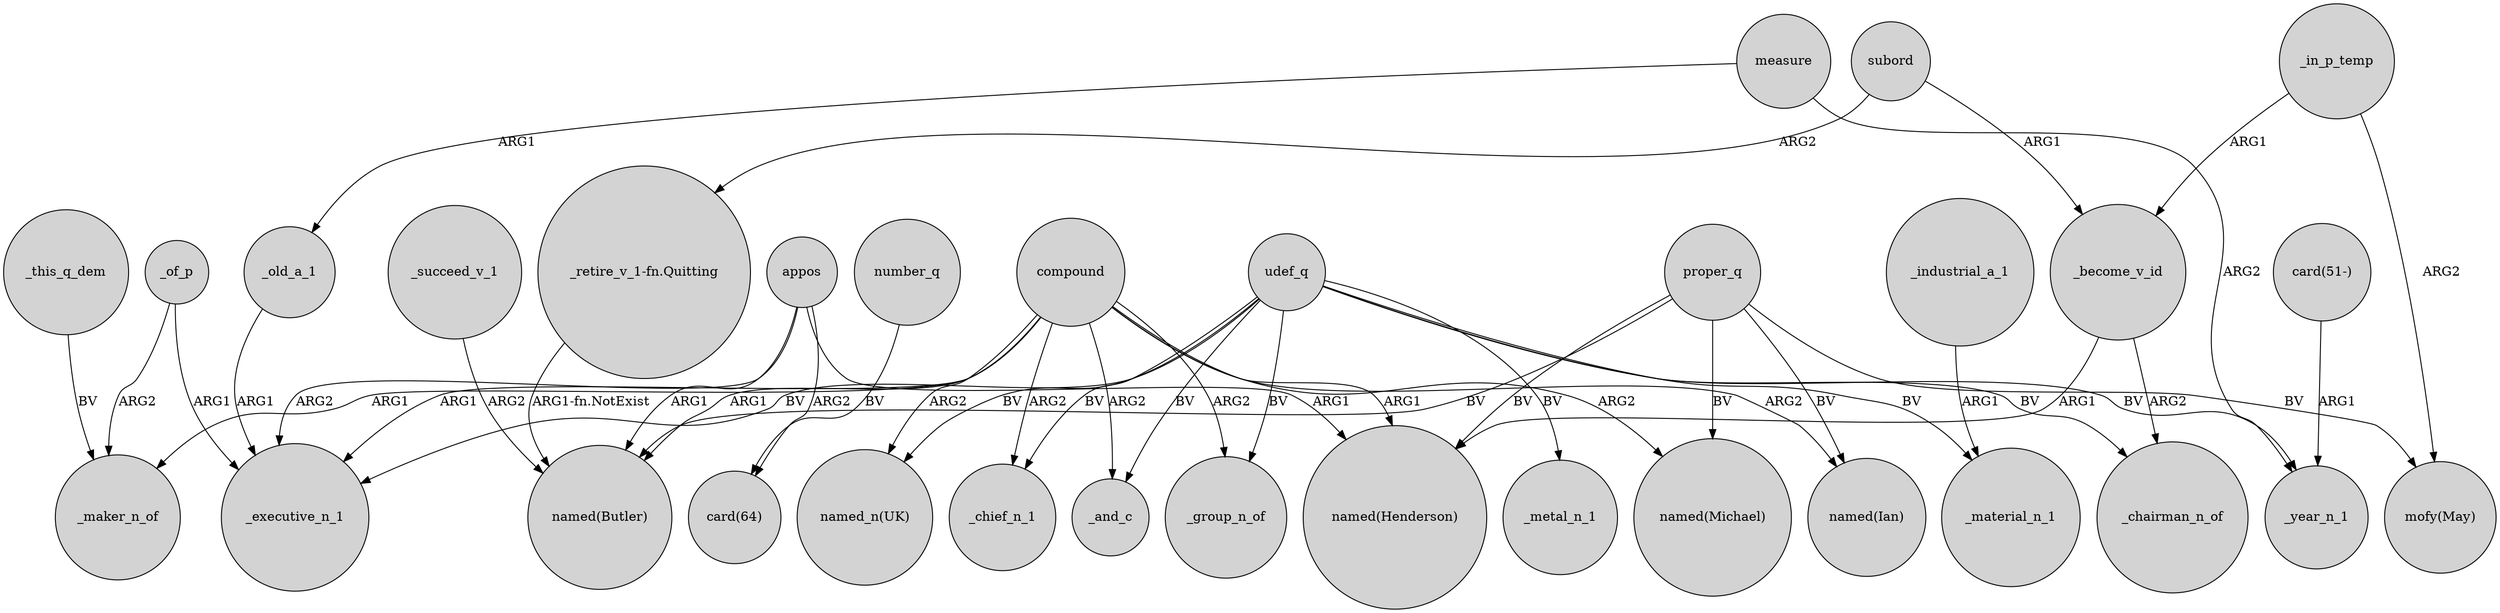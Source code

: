 digraph {
	node [shape=circle style=filled]
	_succeed_v_1 -> "named(Butler)" [label=ARG2]
	_of_p -> _executive_n_1 [label=ARG1]
	udef_q -> "named_n(UK)" [label=BV]
	_old_a_1 -> _executive_n_1 [label=ARG1]
	udef_q -> _executive_n_1 [label=BV]
	measure -> _year_n_1 [label=ARG2]
	appos -> _executive_n_1 [label=ARG2]
	compound -> _executive_n_1 [label=ARG1]
	_of_p -> _maker_n_of [label=ARG2]
	compound -> _maker_n_of [label=ARG1]
	proper_q -> "mofy(May)" [label=BV]
	_industrial_a_1 -> _material_n_1 [label=ARG1]
	appos -> "card(64)" [label=ARG2]
	compound -> "named(Butler)" [label=ARG1]
	_in_p_temp -> "mofy(May)" [label=ARG2]
	"card(51-)" -> _year_n_1 [label=ARG1]
	proper_q -> "named(Michael)" [label=BV]
	compound -> _chief_n_1 [label=ARG2]
	udef_q -> _chairman_n_of [label=BV]
	measure -> _old_a_1 [label=ARG1]
	_become_v_id -> _chairman_n_of [label=ARG2]
	_in_p_temp -> _become_v_id [label=ARG1]
	compound -> _and_c [label=ARG2]
	compound -> "named(Ian)" [label=ARG2]
	compound -> "named(Henderson)" [label=ARG1]
	udef_q -> _chief_n_1 [label=BV]
	compound -> "named_n(UK)" [label=ARG2]
	appos -> "named(Butler)" [label=ARG1]
	number_q -> "card(64)" [label=BV]
	udef_q -> _metal_n_1 [label=BV]
	_this_q_dem -> _maker_n_of [label=BV]
	_become_v_id -> "named(Henderson)" [label=ARG1]
	proper_q -> "named(Butler)" [label=BV]
	"_retire_v_1-fn.Quitting" -> "named(Butler)" [label="ARG1-fn.NotExist"]
	proper_q -> "named(Ian)" [label=BV]
	appos -> "named(Henderson)" [label=ARG1]
	udef_q -> _year_n_1 [label=BV]
	subord -> _become_v_id [label=ARG1]
	udef_q -> _and_c [label=BV]
	udef_q -> _group_n_of [label=BV]
	subord -> "_retire_v_1-fn.Quitting" [label=ARG2]
	udef_q -> _material_n_1 [label=BV]
	compound -> "named(Michael)" [label=ARG2]
	compound -> _group_n_of [label=ARG2]
	proper_q -> "named(Henderson)" [label=BV]
}
